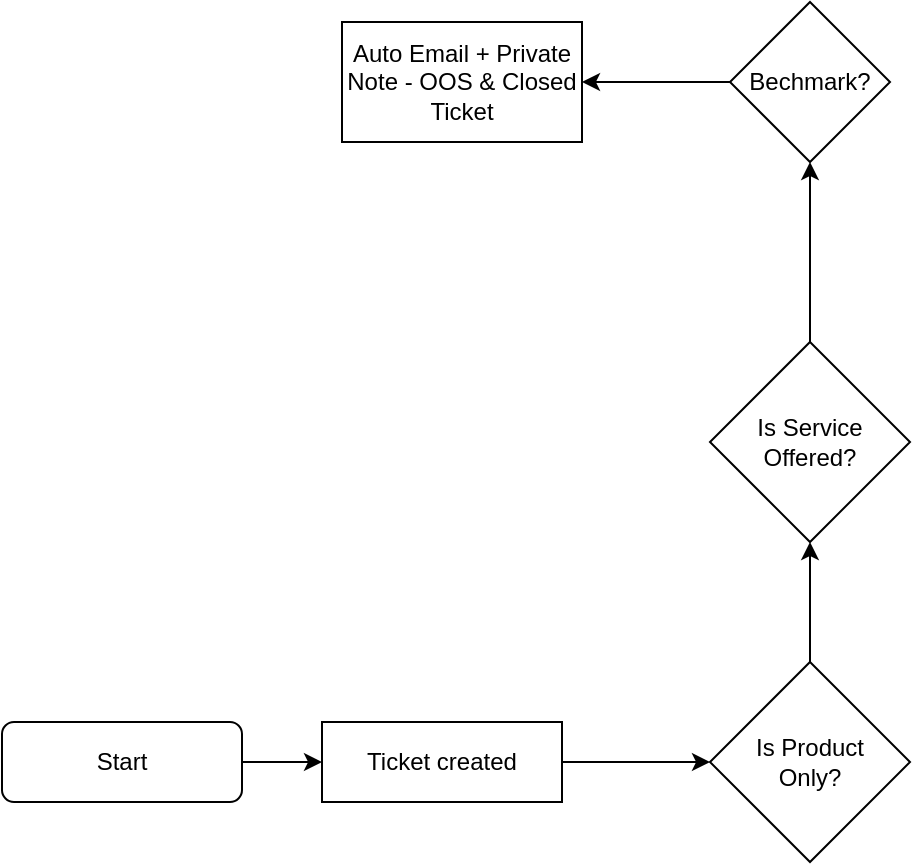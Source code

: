<mxfile version="21.6.1" type="github">
  <diagram id="C5RBs43oDa-KdzZeNtuy" name="Page-1">
    <mxGraphModel dx="1306" dy="787" grid="1" gridSize="10" guides="1" tooltips="1" connect="1" arrows="1" fold="1" page="1" pageScale="1" pageWidth="827" pageHeight="1169" math="0" shadow="0">
      <root>
        <mxCell id="WIyWlLk6GJQsqaUBKTNV-0" />
        <mxCell id="WIyWlLk6GJQsqaUBKTNV-1" parent="WIyWlLk6GJQsqaUBKTNV-0" />
        <mxCell id="IA_pvSoH-PXnYGf1QYgV-1" value="" style="edgeStyle=orthogonalEdgeStyle;rounded=0;orthogonalLoop=1;jettySize=auto;html=1;" edge="1" parent="WIyWlLk6GJQsqaUBKTNV-1" source="WIyWlLk6GJQsqaUBKTNV-11" target="IA_pvSoH-PXnYGf1QYgV-0">
          <mxGeometry relative="1" as="geometry" />
        </mxCell>
        <mxCell id="WIyWlLk6GJQsqaUBKTNV-11" value="Start" style="rounded=1;whiteSpace=wrap;html=1;fontSize=12;glass=0;strokeWidth=1;shadow=0;" parent="WIyWlLk6GJQsqaUBKTNV-1" vertex="1">
          <mxGeometry x="10" y="380" width="120" height="40" as="geometry" />
        </mxCell>
        <mxCell id="IA_pvSoH-PXnYGf1QYgV-3" value="" style="edgeStyle=orthogonalEdgeStyle;rounded=0;orthogonalLoop=1;jettySize=auto;html=1;" edge="1" parent="WIyWlLk6GJQsqaUBKTNV-1" source="IA_pvSoH-PXnYGf1QYgV-0" target="IA_pvSoH-PXnYGf1QYgV-2">
          <mxGeometry relative="1" as="geometry" />
        </mxCell>
        <mxCell id="IA_pvSoH-PXnYGf1QYgV-0" value="Ticket created" style="rounded=0;whiteSpace=wrap;html=1;" vertex="1" parent="WIyWlLk6GJQsqaUBKTNV-1">
          <mxGeometry x="170" y="380" width="120" height="40" as="geometry" />
        </mxCell>
        <mxCell id="IA_pvSoH-PXnYGf1QYgV-7" value="" style="edgeStyle=orthogonalEdgeStyle;rounded=0;orthogonalLoop=1;jettySize=auto;html=1;" edge="1" parent="WIyWlLk6GJQsqaUBKTNV-1" source="IA_pvSoH-PXnYGf1QYgV-2" target="IA_pvSoH-PXnYGf1QYgV-6">
          <mxGeometry relative="1" as="geometry" />
        </mxCell>
        <mxCell id="IA_pvSoH-PXnYGf1QYgV-2" value="Is Product &lt;br&gt;Only?" style="rhombus;whiteSpace=wrap;html=1;rounded=0;" vertex="1" parent="WIyWlLk6GJQsqaUBKTNV-1">
          <mxGeometry x="364" y="350" width="100" height="100" as="geometry" />
        </mxCell>
        <mxCell id="IA_pvSoH-PXnYGf1QYgV-9" value="" style="edgeStyle=orthogonalEdgeStyle;rounded=0;orthogonalLoop=1;jettySize=auto;html=1;" edge="1" parent="WIyWlLk6GJQsqaUBKTNV-1" source="IA_pvSoH-PXnYGf1QYgV-6" target="IA_pvSoH-PXnYGf1QYgV-8">
          <mxGeometry relative="1" as="geometry" />
        </mxCell>
        <mxCell id="IA_pvSoH-PXnYGf1QYgV-6" value="Is Service Offered?" style="rhombus;whiteSpace=wrap;html=1;rounded=0;" vertex="1" parent="WIyWlLk6GJQsqaUBKTNV-1">
          <mxGeometry x="364" y="190" width="100" height="100" as="geometry" />
        </mxCell>
        <mxCell id="IA_pvSoH-PXnYGf1QYgV-11" value="" style="edgeStyle=orthogonalEdgeStyle;rounded=0;orthogonalLoop=1;jettySize=auto;html=1;" edge="1" parent="WIyWlLk6GJQsqaUBKTNV-1" source="IA_pvSoH-PXnYGf1QYgV-8" target="IA_pvSoH-PXnYGf1QYgV-10">
          <mxGeometry relative="1" as="geometry" />
        </mxCell>
        <mxCell id="IA_pvSoH-PXnYGf1QYgV-8" value="Bechmark?" style="rhombus;whiteSpace=wrap;html=1;rounded=0;" vertex="1" parent="WIyWlLk6GJQsqaUBKTNV-1">
          <mxGeometry x="374" y="20" width="80" height="80" as="geometry" />
        </mxCell>
        <mxCell id="IA_pvSoH-PXnYGf1QYgV-10" value="Auto Email + Private Note - OOS &amp;amp; Closed Ticket" style="whiteSpace=wrap;html=1;rounded=0;" vertex="1" parent="WIyWlLk6GJQsqaUBKTNV-1">
          <mxGeometry x="180" y="30" width="120" height="60" as="geometry" />
        </mxCell>
      </root>
    </mxGraphModel>
  </diagram>
</mxfile>
